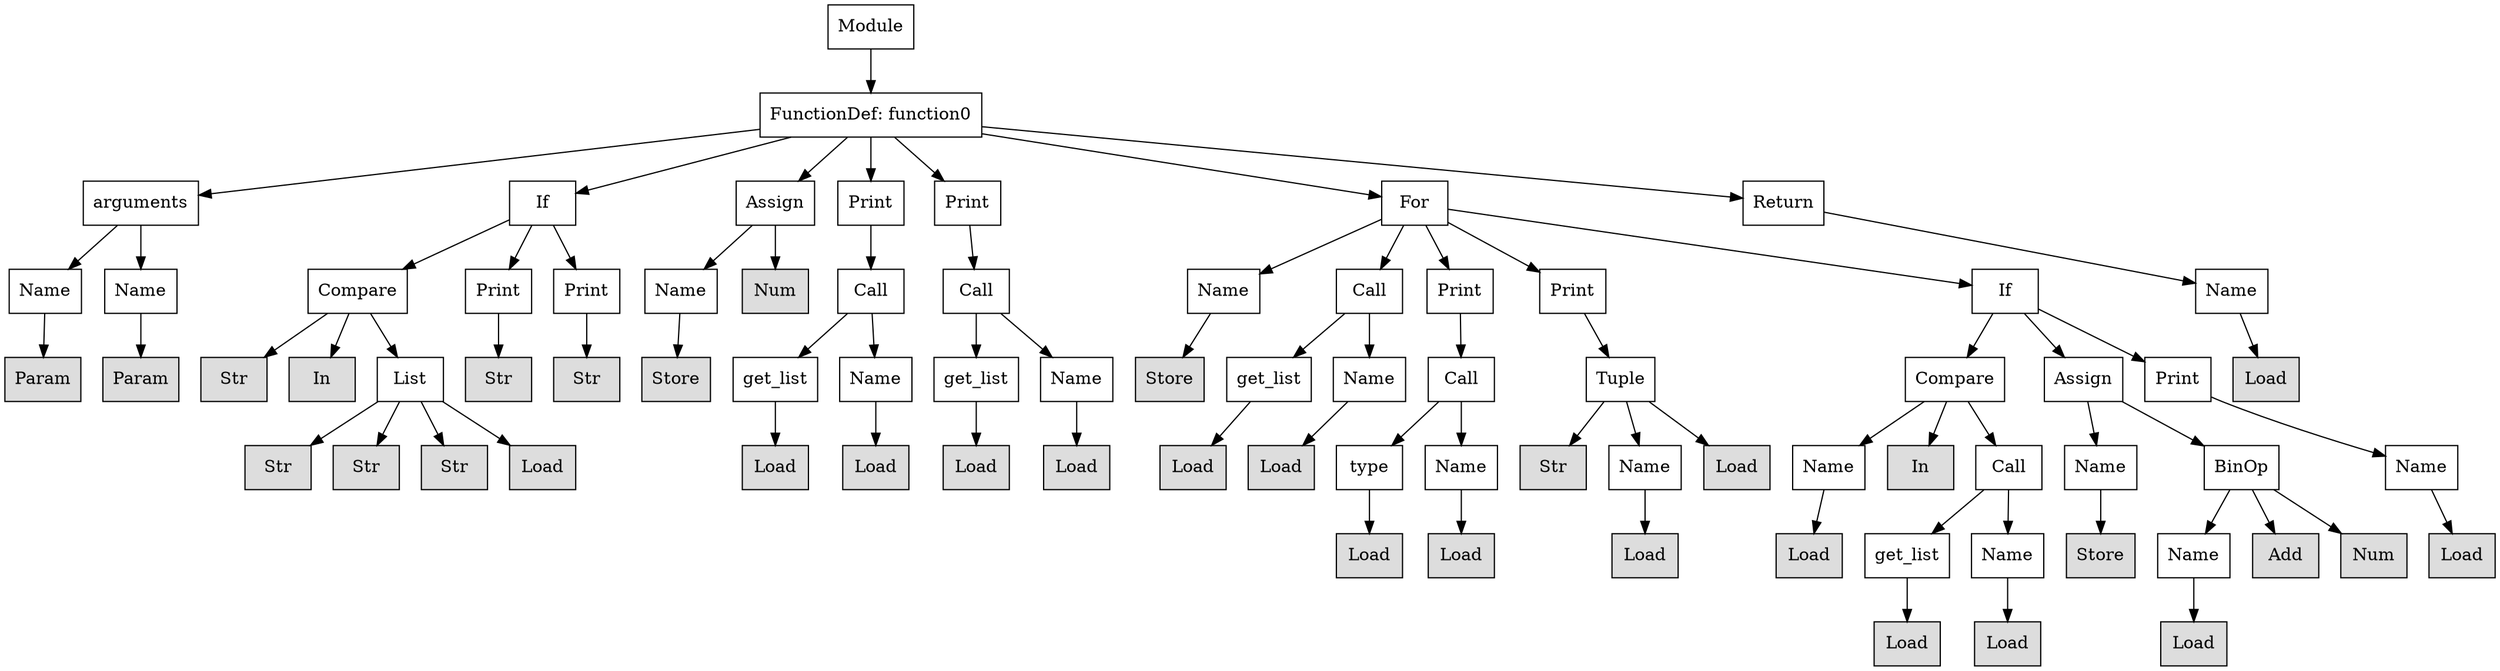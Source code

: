 digraph G {
n0 [shape=rect, label="Module"];
n1 [shape=rect, label="FunctionDef: function0"];
n2 [shape=rect, label="arguments"];
n3 [shape=rect, label="If"];
n4 [shape=rect, label="Assign"];
n5 [shape=rect, label="Print"];
n6 [shape=rect, label="Print"];
n7 [shape=rect, label="For"];
n8 [shape=rect, label="Return"];
n9 [shape=rect, label="Name"];
n10 [shape=rect, label="Name"];
n11 [shape=rect, label="Compare"];
n12 [shape=rect, label="Print"];
n13 [shape=rect, label="Print"];
n14 [shape=rect, label="Name"];
n15 [shape=rect, label="Num" style="filled" fillcolor="#dddddd"];
n16 [shape=rect, label="Call"];
n17 [shape=rect, label="Call"];
n18 [shape=rect, label="Name"];
n19 [shape=rect, label="Call"];
n20 [shape=rect, label="Print"];
n21 [shape=rect, label="Print"];
n22 [shape=rect, label="If"];
n23 [shape=rect, label="Name"];
n24 [shape=rect, label="Param" style="filled" fillcolor="#dddddd"];
n25 [shape=rect, label="Param" style="filled" fillcolor="#dddddd"];
n26 [shape=rect, label="Str" style="filled" fillcolor="#dddddd"];
n27 [shape=rect, label="In" style="filled" fillcolor="#dddddd"];
n28 [shape=rect, label="List"];
n29 [shape=rect, label="Str" style="filled" fillcolor="#dddddd"];
n30 [shape=rect, label="Str" style="filled" fillcolor="#dddddd"];
n31 [shape=rect, label="Store" style="filled" fillcolor="#dddddd"];
n32 [shape=rect, label="get_list"];
n33 [shape=rect, label="Name"];
n34 [shape=rect, label="get_list"];
n35 [shape=rect, label="Name"];
n36 [shape=rect, label="Store" style="filled" fillcolor="#dddddd"];
n37 [shape=rect, label="get_list"];
n38 [shape=rect, label="Name"];
n39 [shape=rect, label="Call"];
n40 [shape=rect, label="Tuple"];
n41 [shape=rect, label="Compare"];
n42 [shape=rect, label="Assign"];
n43 [shape=rect, label="Print"];
n44 [shape=rect, label="Load" style="filled" fillcolor="#dddddd"];
n45 [shape=rect, label="Str" style="filled" fillcolor="#dddddd"];
n46 [shape=rect, label="Str" style="filled" fillcolor="#dddddd"];
n47 [shape=rect, label="Str" style="filled" fillcolor="#dddddd"];
n48 [shape=rect, label="Load" style="filled" fillcolor="#dddddd"];
n49 [shape=rect, label="Load" style="filled" fillcolor="#dddddd"];
n50 [shape=rect, label="Load" style="filled" fillcolor="#dddddd"];
n51 [shape=rect, label="Load" style="filled" fillcolor="#dddddd"];
n52 [shape=rect, label="Load" style="filled" fillcolor="#dddddd"];
n53 [shape=rect, label="Load" style="filled" fillcolor="#dddddd"];
n54 [shape=rect, label="Load" style="filled" fillcolor="#dddddd"];
n55 [shape=rect, label="type"];
n56 [shape=rect, label="Name"];
n57 [shape=rect, label="Str" style="filled" fillcolor="#dddddd"];
n58 [shape=rect, label="Name"];
n59 [shape=rect, label="Load" style="filled" fillcolor="#dddddd"];
n60 [shape=rect, label="Name"];
n61 [shape=rect, label="In" style="filled" fillcolor="#dddddd"];
n62 [shape=rect, label="Call"];
n63 [shape=rect, label="Name"];
n64 [shape=rect, label="BinOp"];
n65 [shape=rect, label="Name"];
n66 [shape=rect, label="Load" style="filled" fillcolor="#dddddd"];
n67 [shape=rect, label="Load" style="filled" fillcolor="#dddddd"];
n68 [shape=rect, label="Load" style="filled" fillcolor="#dddddd"];
n69 [shape=rect, label="Load" style="filled" fillcolor="#dddddd"];
n70 [shape=rect, label="get_list"];
n71 [shape=rect, label="Name"];
n72 [shape=rect, label="Store" style="filled" fillcolor="#dddddd"];
n73 [shape=rect, label="Name"];
n74 [shape=rect, label="Add" style="filled" fillcolor="#dddddd"];
n75 [shape=rect, label="Num" style="filled" fillcolor="#dddddd"];
n76 [shape=rect, label="Load" style="filled" fillcolor="#dddddd"];
n77 [shape=rect, label="Load" style="filled" fillcolor="#dddddd"];
n78 [shape=rect, label="Load" style="filled" fillcolor="#dddddd"];
n79 [shape=rect, label="Load" style="filled" fillcolor="#dddddd"];
n0 -> n1;
n1 -> n2;
n1 -> n3;
n1 -> n4;
n1 -> n5;
n1 -> n6;
n1 -> n7;
n1 -> n8;
n2 -> n9;
n2 -> n10;
n3 -> n11;
n3 -> n12;
n3 -> n13;
n4 -> n14;
n4 -> n15;
n5 -> n16;
n6 -> n17;
n7 -> n18;
n7 -> n19;
n7 -> n20;
n7 -> n21;
n7 -> n22;
n8 -> n23;
n9 -> n24;
n10 -> n25;
n11 -> n26;
n11 -> n27;
n11 -> n28;
n12 -> n29;
n13 -> n30;
n14 -> n31;
n16 -> n32;
n16 -> n33;
n17 -> n34;
n17 -> n35;
n18 -> n36;
n19 -> n37;
n19 -> n38;
n20 -> n39;
n21 -> n40;
n22 -> n41;
n22 -> n42;
n22 -> n43;
n23 -> n44;
n28 -> n45;
n28 -> n46;
n28 -> n47;
n28 -> n48;
n32 -> n49;
n33 -> n50;
n34 -> n51;
n35 -> n52;
n37 -> n53;
n38 -> n54;
n39 -> n55;
n39 -> n56;
n40 -> n57;
n40 -> n58;
n40 -> n59;
n41 -> n60;
n41 -> n61;
n41 -> n62;
n42 -> n63;
n42 -> n64;
n43 -> n65;
n55 -> n66;
n56 -> n67;
n58 -> n68;
n60 -> n69;
n62 -> n70;
n62 -> n71;
n63 -> n72;
n64 -> n73;
n64 -> n74;
n64 -> n75;
n65 -> n76;
n70 -> n77;
n71 -> n78;
n73 -> n79;
}

